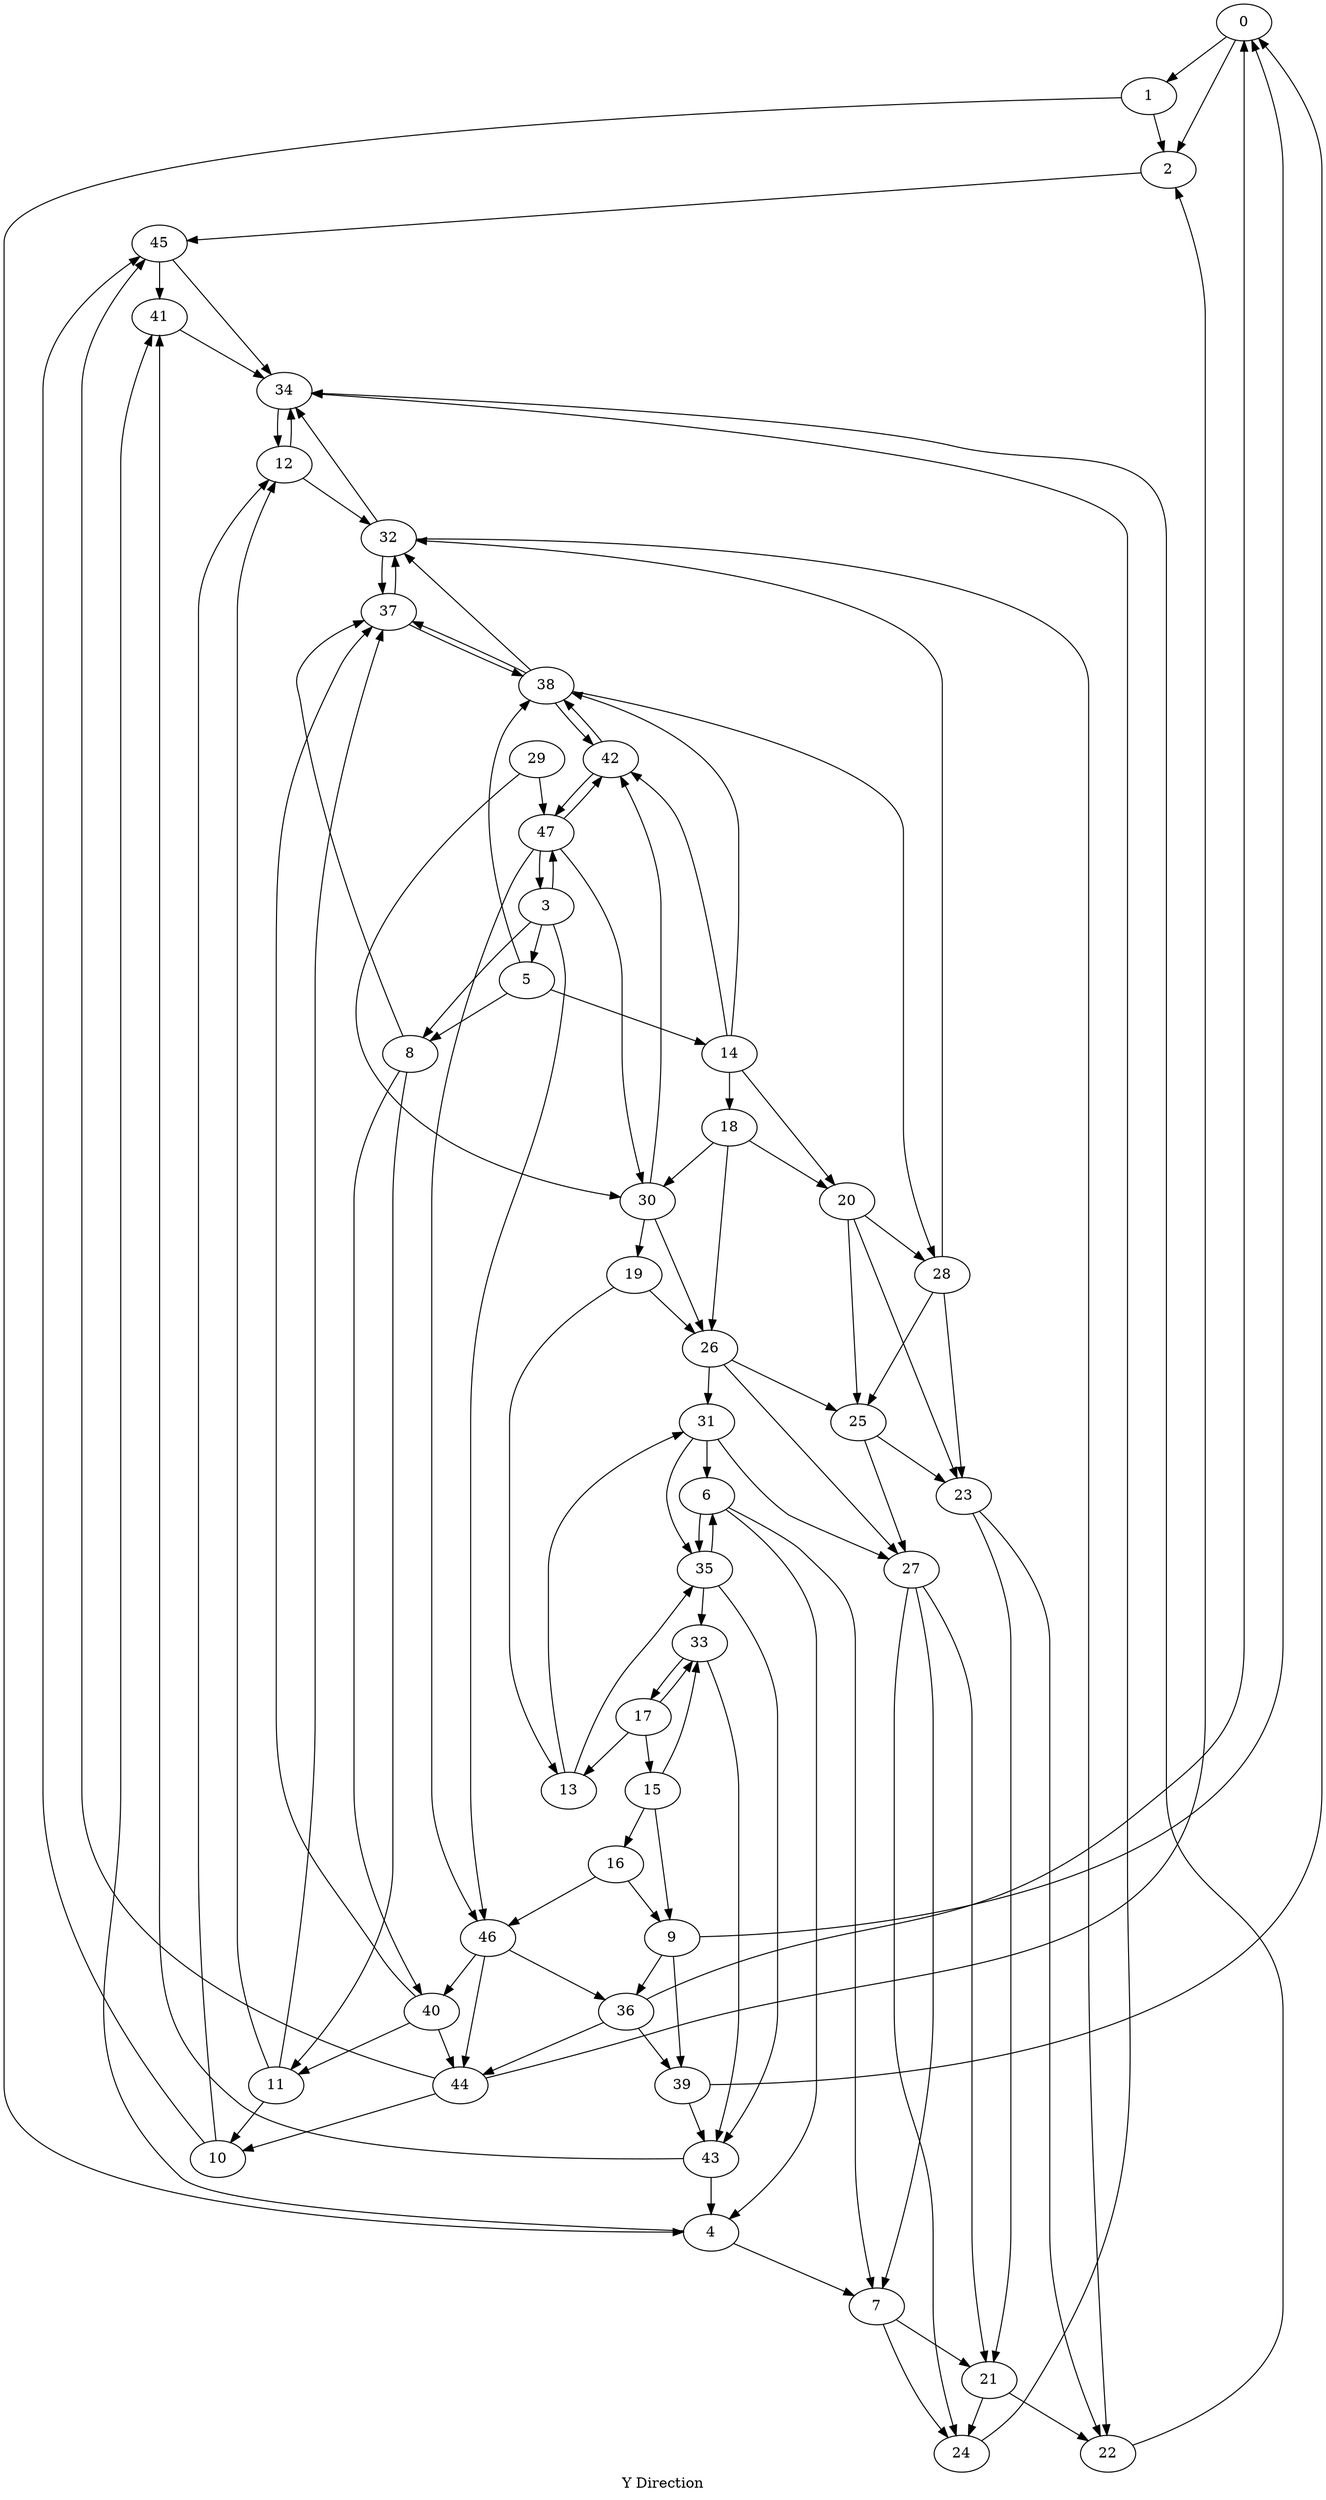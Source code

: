 digraph {
label="Y Direction"0 -> 1
0 -> 2
1 -> 2
1 -> 4
2 -> 45
3 -> 5
3 -> 8
3 -> 46
3 -> 47
4 -> 7
4 -> 41
5 -> 8
5 -> 14
5 -> 38
6 -> 4
6 -> 7
6 -> 35
7 -> 21
7 -> 24
8 -> 11
8 -> 37
8 -> 40
9 -> 0
9 -> 36
9 -> 39
10 -> 12
10 -> 45
11 -> 10
11 -> 12
11 -> 37
12 -> 32
12 -> 34
13 -> 31
13 -> 35
14 -> 18
14 -> 20
14 -> 38
14 -> 42
15 -> 9
15 -> 16
15 -> 33
16 -> 9
16 -> 46
17 -> 13
17 -> 15
17 -> 33
18 -> 20
18 -> 26
18 -> 30
19 -> 13
19 -> 26
20 -> 23
20 -> 25
20 -> 28
21 -> 22
21 -> 24
22 -> 34
23 -> 21
23 -> 22
24 -> 34
25 -> 23
25 -> 27
26 -> 25
26 -> 27
26 -> 31
27 -> 7
27 -> 21
27 -> 24
28 -> 23
28 -> 25
28 -> 32
29 -> 30
29 -> 47
30 -> 19
30 -> 26
30 -> 42
31 -> 6
31 -> 27
31 -> 35
32 -> 22
32 -> 34
32 -> 37
33 -> 17
33 -> 43
34 -> 12
35 -> 6
35 -> 33
35 -> 43
36 -> 0
36 -> 39
36 -> 44
37 -> 32
37 -> 38
38 -> 28
38 -> 32
38 -> 37
38 -> 42
39 -> 0
39 -> 43
40 -> 11
40 -> 37
40 -> 44
41 -> 34
42 -> 38
42 -> 47
43 -> 4
43 -> 41
44 -> 2
44 -> 10
44 -> 45
45 -> 34
45 -> 41
46 -> 36
46 -> 40
46 -> 44
47 -> 3
47 -> 30
47 -> 42
47 -> 46
}